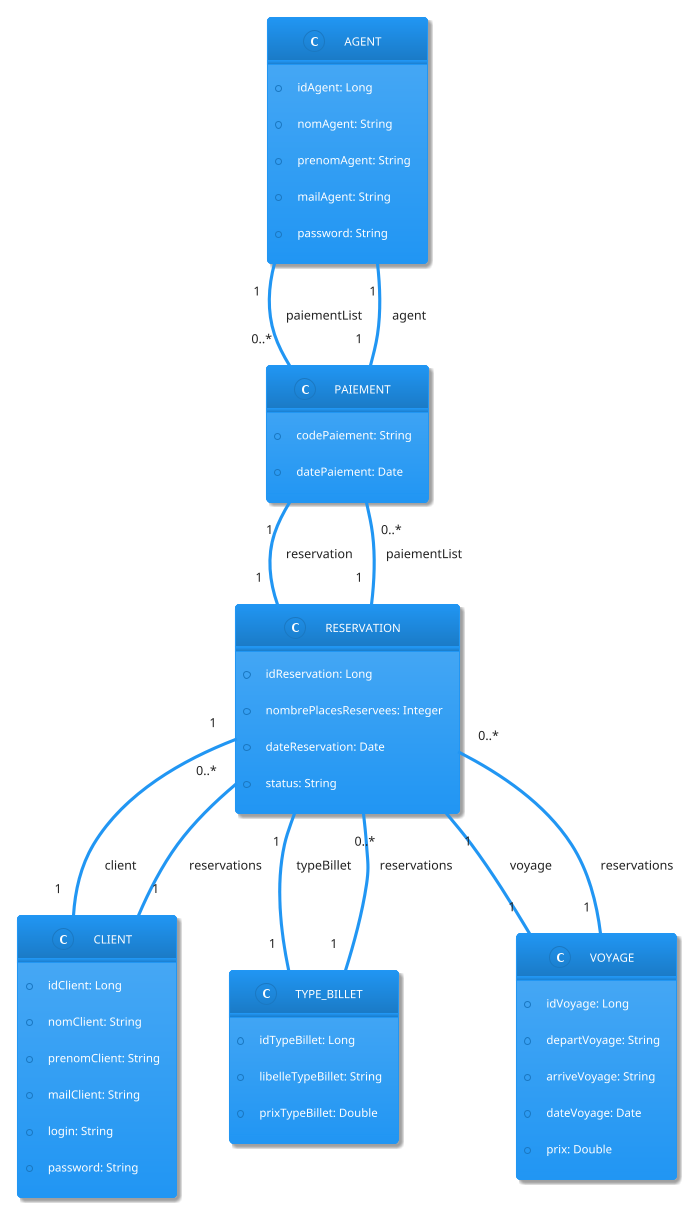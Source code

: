 @startuml
!theme materia

class AGENT {
  +idAgent: Long
  +nomAgent: String
  +prenomAgent: String
  +mailAgent: String
  +password: String
}

class CLIENT {
  +idClient: Long
  +nomClient: String
  +prenomClient: String
  +mailClient: String
  +login: String
  +password: String
}

class PAIEMENT {
  +codePaiement: String
  +datePaiement: Date
  ' reservation: RESERVATION (Clé Étrangère - FK)
  ' agent: AGENT (Clé Étrangère - FK)
}

class RESERVATION {
  +idReservation: Long
  +nombrePlacesReservees: Integer
  +dateReservation: Date
  +status: String
  ' client: CLIENT (Clé Étrangère - FK)
  ' voyage: VOYAGE (Clé Étrangère - FK)
  ' typeBillet: TYPE_BILLET (Clé Étrangère - FK)
}

class TYPE_BILLET {
  +idTypeBillet: Long
  +libelleTypeBillet: String
  +prixTypeBillet: Double
}

class VOYAGE {
  +idVoyage: Long
  +departVoyage: String
  +arriveVoyage: String
  +dateVoyage: Date
  +prix: Double
}

AGENT "1" -- "0..*" PAIEMENT : paiementList
CLIENT "1" -- "0..*" RESERVATION : reservations
RESERVATION "1" -- "0..*" PAIEMENT : paiementList

RESERVATION "1" -- "1" CLIENT : client
RESERVATION "1" -- "1" VOYAGE : voyage
RESERVATION "1" -- "1" TYPE_BILLET : typeBillet

VOYAGE "1" -- "0..*" RESERVATION : reservations
TYPE_BILLET "1" -- "0..*" RESERVATION : reservations

PAIEMENT "1" -- "1" RESERVATION : reservation
PAIEMENT "1" -- "1" AGENT : agent

@enduml
